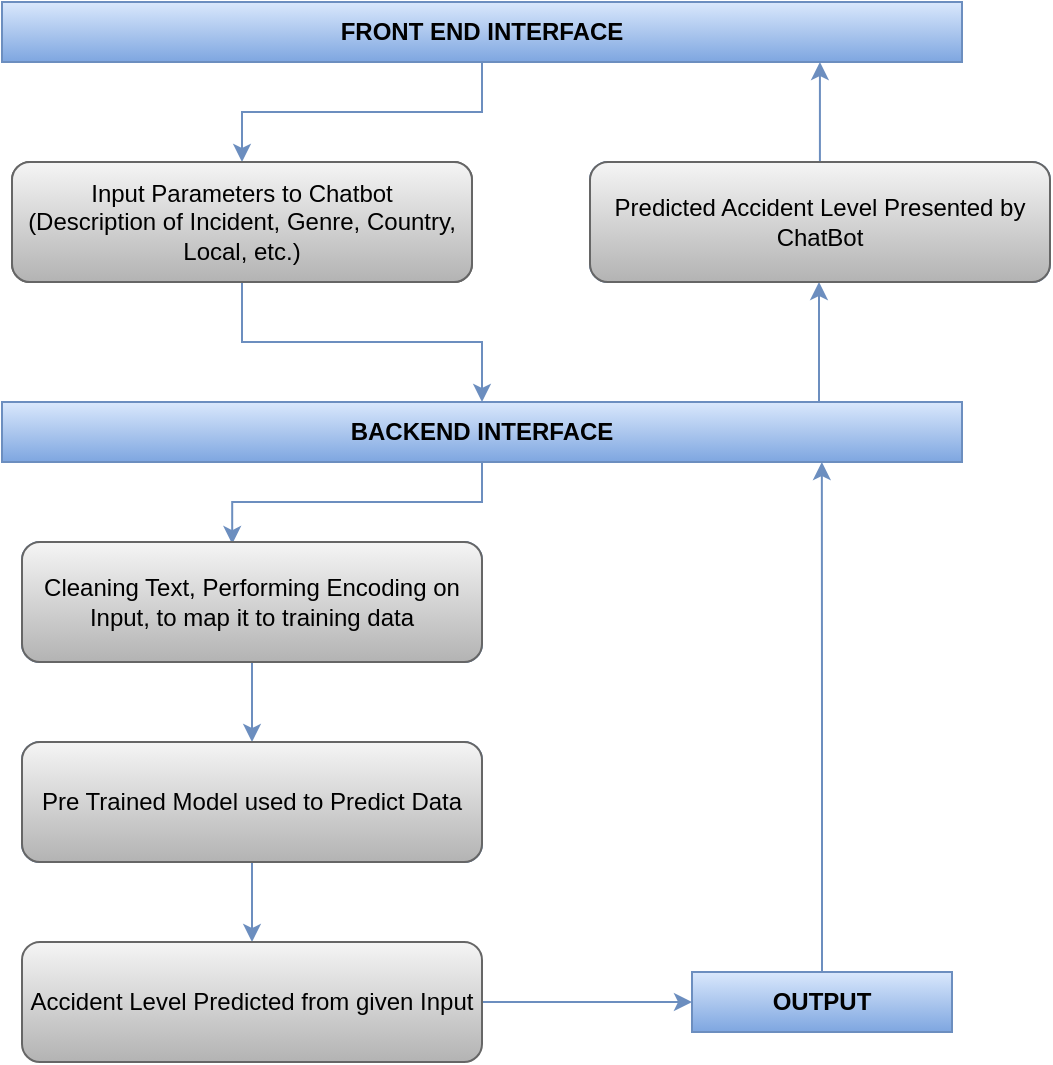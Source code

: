 <mxfile version="14.1.1" type="device"><diagram id="C5RBs43oDa-KdzZeNtuy" name="Page-1"><mxGraphModel dx="1422" dy="794" grid="1" gridSize="10" guides="1" tooltips="1" connect="1" arrows="1" fold="1" page="1" pageScale="1" pageWidth="827" pageHeight="1169" math="0" shadow="0"><root><mxCell id="WIyWlLk6GJQsqaUBKTNV-0"/><mxCell id="WIyWlLk6GJQsqaUBKTNV-1" parent="WIyWlLk6GJQsqaUBKTNV-0"/><mxCell id="sA4K7skXR5Za5Kh9a51X-9" style="edgeStyle=orthogonalEdgeStyle;rounded=0;orthogonalLoop=1;jettySize=auto;html=1;entryX=0.5;entryY=0;entryDx=0;entryDy=0;fillColor=#dae8fc;strokeColor=#6c8ebf;" edge="1" parent="WIyWlLk6GJQsqaUBKTNV-1" source="sA4K7skXR5Za5Kh9a51X-0" target="sA4K7skXR5Za5Kh9a51X-2"><mxGeometry relative="1" as="geometry"/></mxCell><mxCell id="sA4K7skXR5Za5Kh9a51X-0" value="&lt;b&gt;FRONT END INTERFACE&lt;/b&gt;" style="rounded=0;whiteSpace=wrap;html=1;fillColor=#dae8fc;strokeColor=#6c8ebf;gradientColor=#7ea6e0;" vertex="1" parent="WIyWlLk6GJQsqaUBKTNV-1"><mxGeometry x="170" y="90" width="480" height="30" as="geometry"/></mxCell><mxCell id="sA4K7skXR5Za5Kh9a51X-10" style="edgeStyle=orthogonalEdgeStyle;rounded=0;orthogonalLoop=1;jettySize=auto;html=1;entryX=0.5;entryY=0;entryDx=0;entryDy=0;fillColor=#dae8fc;strokeColor=#6c8ebf;" edge="1" parent="WIyWlLk6GJQsqaUBKTNV-1" source="sA4K7skXR5Za5Kh9a51X-2" target="sA4K7skXR5Za5Kh9a51X-3"><mxGeometry relative="1" as="geometry"/></mxCell><mxCell id="sA4K7skXR5Za5Kh9a51X-2" value="Input Parameters to Chatbot&lt;br&gt;(Description of Incident, Genre, Country, Local, etc.)" style="rounded=1;whiteSpace=wrap;html=1;fillColor=#f5f5f5;strokeColor=#666666;gradientColor=#b3b3b3;" vertex="1" parent="WIyWlLk6GJQsqaUBKTNV-1"><mxGeometry x="175" y="170" width="230" height="60" as="geometry"/></mxCell><mxCell id="sA4K7skXR5Za5Kh9a51X-16" style="edgeStyle=orthogonalEdgeStyle;rounded=0;orthogonalLoop=1;jettySize=auto;html=1;entryX=0.457;entryY=0.017;entryDx=0;entryDy=0;entryPerimeter=0;fillColor=#dae8fc;strokeColor=#6c8ebf;" edge="1" parent="WIyWlLk6GJQsqaUBKTNV-1" source="sA4K7skXR5Za5Kh9a51X-3" target="sA4K7skXR5Za5Kh9a51X-7"><mxGeometry relative="1" as="geometry"/></mxCell><mxCell id="sA4K7skXR5Za5Kh9a51X-3" value="&lt;b&gt;BACKEND INTERFACE&lt;/b&gt;" style="rounded=0;whiteSpace=wrap;html=1;fillColor=#dae8fc;strokeColor=#6c8ebf;gradientColor=#7ea6e0;" vertex="1" parent="WIyWlLk6GJQsqaUBKTNV-1"><mxGeometry x="170" y="290" width="480" height="30" as="geometry"/></mxCell><mxCell id="sA4K7skXR5Za5Kh9a51X-12" style="edgeStyle=orthogonalEdgeStyle;rounded=0;orthogonalLoop=1;jettySize=auto;html=1;entryX=0.5;entryY=0;entryDx=0;entryDy=0;fillColor=#dae8fc;strokeColor=#6c8ebf;" edge="1" parent="WIyWlLk6GJQsqaUBKTNV-1" source="sA4K7skXR5Za5Kh9a51X-7" target="sA4K7skXR5Za5Kh9a51X-8"><mxGeometry relative="1" as="geometry"/></mxCell><mxCell id="sA4K7skXR5Za5Kh9a51X-7" value="Cleaning Text, Performing Encoding on Input, to map it to training data" style="rounded=1;whiteSpace=wrap;html=1;fillColor=#dae8fc;strokeColor=#6c8ebf;" vertex="1" parent="WIyWlLk6GJQsqaUBKTNV-1"><mxGeometry x="180" y="360" width="230" height="60" as="geometry"/></mxCell><mxCell id="sA4K7skXR5Za5Kh9a51X-14" style="edgeStyle=orthogonalEdgeStyle;rounded=0;orthogonalLoop=1;jettySize=auto;html=1;entryX=0.5;entryY=0;entryDx=0;entryDy=0;fillColor=#dae8fc;strokeColor=#6c8ebf;" edge="1" parent="WIyWlLk6GJQsqaUBKTNV-1" source="sA4K7skXR5Za5Kh9a51X-8" target="sA4K7skXR5Za5Kh9a51X-13"><mxGeometry relative="1" as="geometry"/></mxCell><mxCell id="sA4K7skXR5Za5Kh9a51X-8" value="Pre Trained Model used to Predict Data" style="rounded=1;whiteSpace=wrap;html=1;fillColor=#dae8fc;strokeColor=#6c8ebf;" vertex="1" parent="WIyWlLk6GJQsqaUBKTNV-1"><mxGeometry x="180" y="460" width="230" height="60" as="geometry"/></mxCell><mxCell id="sA4K7skXR5Za5Kh9a51X-25" style="edgeStyle=orthogonalEdgeStyle;rounded=0;orthogonalLoop=1;jettySize=auto;html=1;fillColor=#dae8fc;strokeColor=#6c8ebf;" edge="1" parent="WIyWlLk6GJQsqaUBKTNV-1" source="sA4K7skXR5Za5Kh9a51X-13" target="sA4K7skXR5Za5Kh9a51X-26"><mxGeometry relative="1" as="geometry"><mxPoint x="470" y="590" as="targetPoint"/></mxGeometry></mxCell><mxCell id="sA4K7skXR5Za5Kh9a51X-13" value="Accident Level Predicted from given Input" style="rounded=1;whiteSpace=wrap;html=1;fillColor=#f5f5f5;strokeColor=#666666;gradientColor=#b3b3b3;" vertex="1" parent="WIyWlLk6GJQsqaUBKTNV-1"><mxGeometry x="180" y="560" width="230" height="60" as="geometry"/></mxCell><mxCell id="sA4K7skXR5Za5Kh9a51X-21" style="edgeStyle=orthogonalEdgeStyle;rounded=0;orthogonalLoop=1;jettySize=auto;html=1;entryX=0.852;entryY=1;entryDx=0;entryDy=0;entryPerimeter=0;fillColor=#dae8fc;strokeColor=#6c8ebf;" edge="1" parent="WIyWlLk6GJQsqaUBKTNV-1" source="sA4K7skXR5Za5Kh9a51X-18" target="sA4K7skXR5Za5Kh9a51X-0"><mxGeometry relative="1" as="geometry"/></mxCell><mxCell id="sA4K7skXR5Za5Kh9a51X-18" value="Predicted Accident Level Presented by ChatBot" style="rounded=1;whiteSpace=wrap;html=1;fillColor=#dae8fc;strokeColor=#6c8ebf;" vertex="1" parent="WIyWlLk6GJQsqaUBKTNV-1"><mxGeometry x="464" y="170" width="230" height="60" as="geometry"/></mxCell><mxCell id="sA4K7skXR5Za5Kh9a51X-24" value="" style="endArrow=classic;html=1;fillColor=#dae8fc;strokeColor=#6c8ebf;" edge="1" parent="WIyWlLk6GJQsqaUBKTNV-1"><mxGeometry width="50" height="50" relative="1" as="geometry"><mxPoint x="578.5" y="290" as="sourcePoint"/><mxPoint x="578.5" y="230" as="targetPoint"/></mxGeometry></mxCell><mxCell id="sA4K7skXR5Za5Kh9a51X-27" style="edgeStyle=orthogonalEdgeStyle;rounded=0;orthogonalLoop=1;jettySize=auto;html=1;entryX=0.854;entryY=1;entryDx=0;entryDy=0;entryPerimeter=0;fillColor=#dae8fc;strokeColor=#6c8ebf;" edge="1" parent="WIyWlLk6GJQsqaUBKTNV-1" source="sA4K7skXR5Za5Kh9a51X-26" target="sA4K7skXR5Za5Kh9a51X-3"><mxGeometry relative="1" as="geometry"/></mxCell><mxCell id="sA4K7skXR5Za5Kh9a51X-26" value="&lt;b&gt;OUTPUT&lt;/b&gt;" style="rounded=0;whiteSpace=wrap;html=1;fillColor=#dae8fc;strokeColor=#6c8ebf;gradientColor=#7ea6e0;" vertex="1" parent="WIyWlLk6GJQsqaUBKTNV-1"><mxGeometry x="515" y="575" width="130" height="30" as="geometry"/></mxCell><mxCell id="sA4K7skXR5Za5Kh9a51X-28" value="Input Parameters to Chatbot&lt;br&gt;(Description of Incident, Genre, Country, Local, etc.)" style="rounded=1;whiteSpace=wrap;html=1;fillColor=#f5f5f5;strokeColor=#666666;gradientColor=#b3b3b3;" vertex="1" parent="WIyWlLk6GJQsqaUBKTNV-1"><mxGeometry x="175" y="170" width="230" height="60" as="geometry"/></mxCell><mxCell id="sA4K7skXR5Za5Kh9a51X-29" value="Predicted Accident Level Presented by ChatBot" style="rounded=1;whiteSpace=wrap;html=1;fillColor=#f5f5f5;strokeColor=#666666;gradientColor=#b3b3b3;" vertex="1" parent="WIyWlLk6GJQsqaUBKTNV-1"><mxGeometry x="464" y="170" width="230" height="60" as="geometry"/></mxCell><mxCell id="sA4K7skXR5Za5Kh9a51X-30" value="Cleaning Text, Performing Encoding on Input, to map it to training data" style="rounded=1;whiteSpace=wrap;html=1;fillColor=#f5f5f5;strokeColor=#666666;gradientColor=#b3b3b3;" vertex="1" parent="WIyWlLk6GJQsqaUBKTNV-1"><mxGeometry x="180" y="360" width="230" height="60" as="geometry"/></mxCell><mxCell id="sA4K7skXR5Za5Kh9a51X-31" value="Pre Trained Model used to Predict Data" style="rounded=1;whiteSpace=wrap;html=1;fillColor=#f5f5f5;strokeColor=#666666;gradientColor=#b3b3b3;" vertex="1" parent="WIyWlLk6GJQsqaUBKTNV-1"><mxGeometry x="180" y="460" width="230" height="60" as="geometry"/></mxCell></root></mxGraphModel></diagram></mxfile>